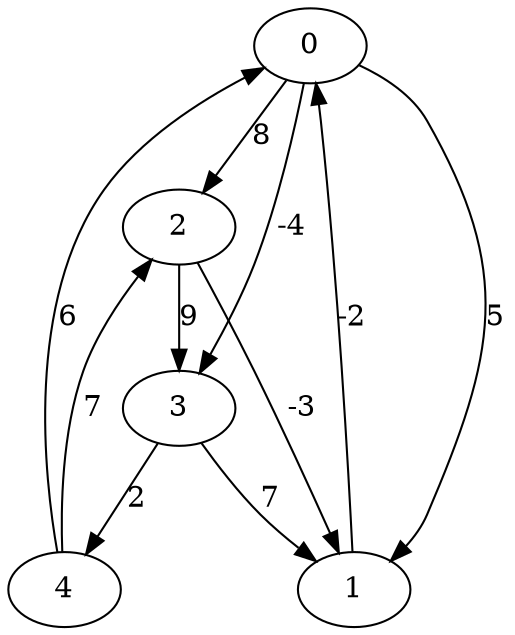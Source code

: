 digraph g {
	0 -> 1 [label=5];
	0 -> 2 [label=8];
	0 -> 3 [label=-4];
	1 -> 0 [label=-2];
	2 -> 1 [label=-3];
	2 -> 3 [label=9];
	3 -> 4 [label=2];
	3 -> 1 [label=7];
	4 -> 0 [label=6];
	4 -> 2 [label=7];
}